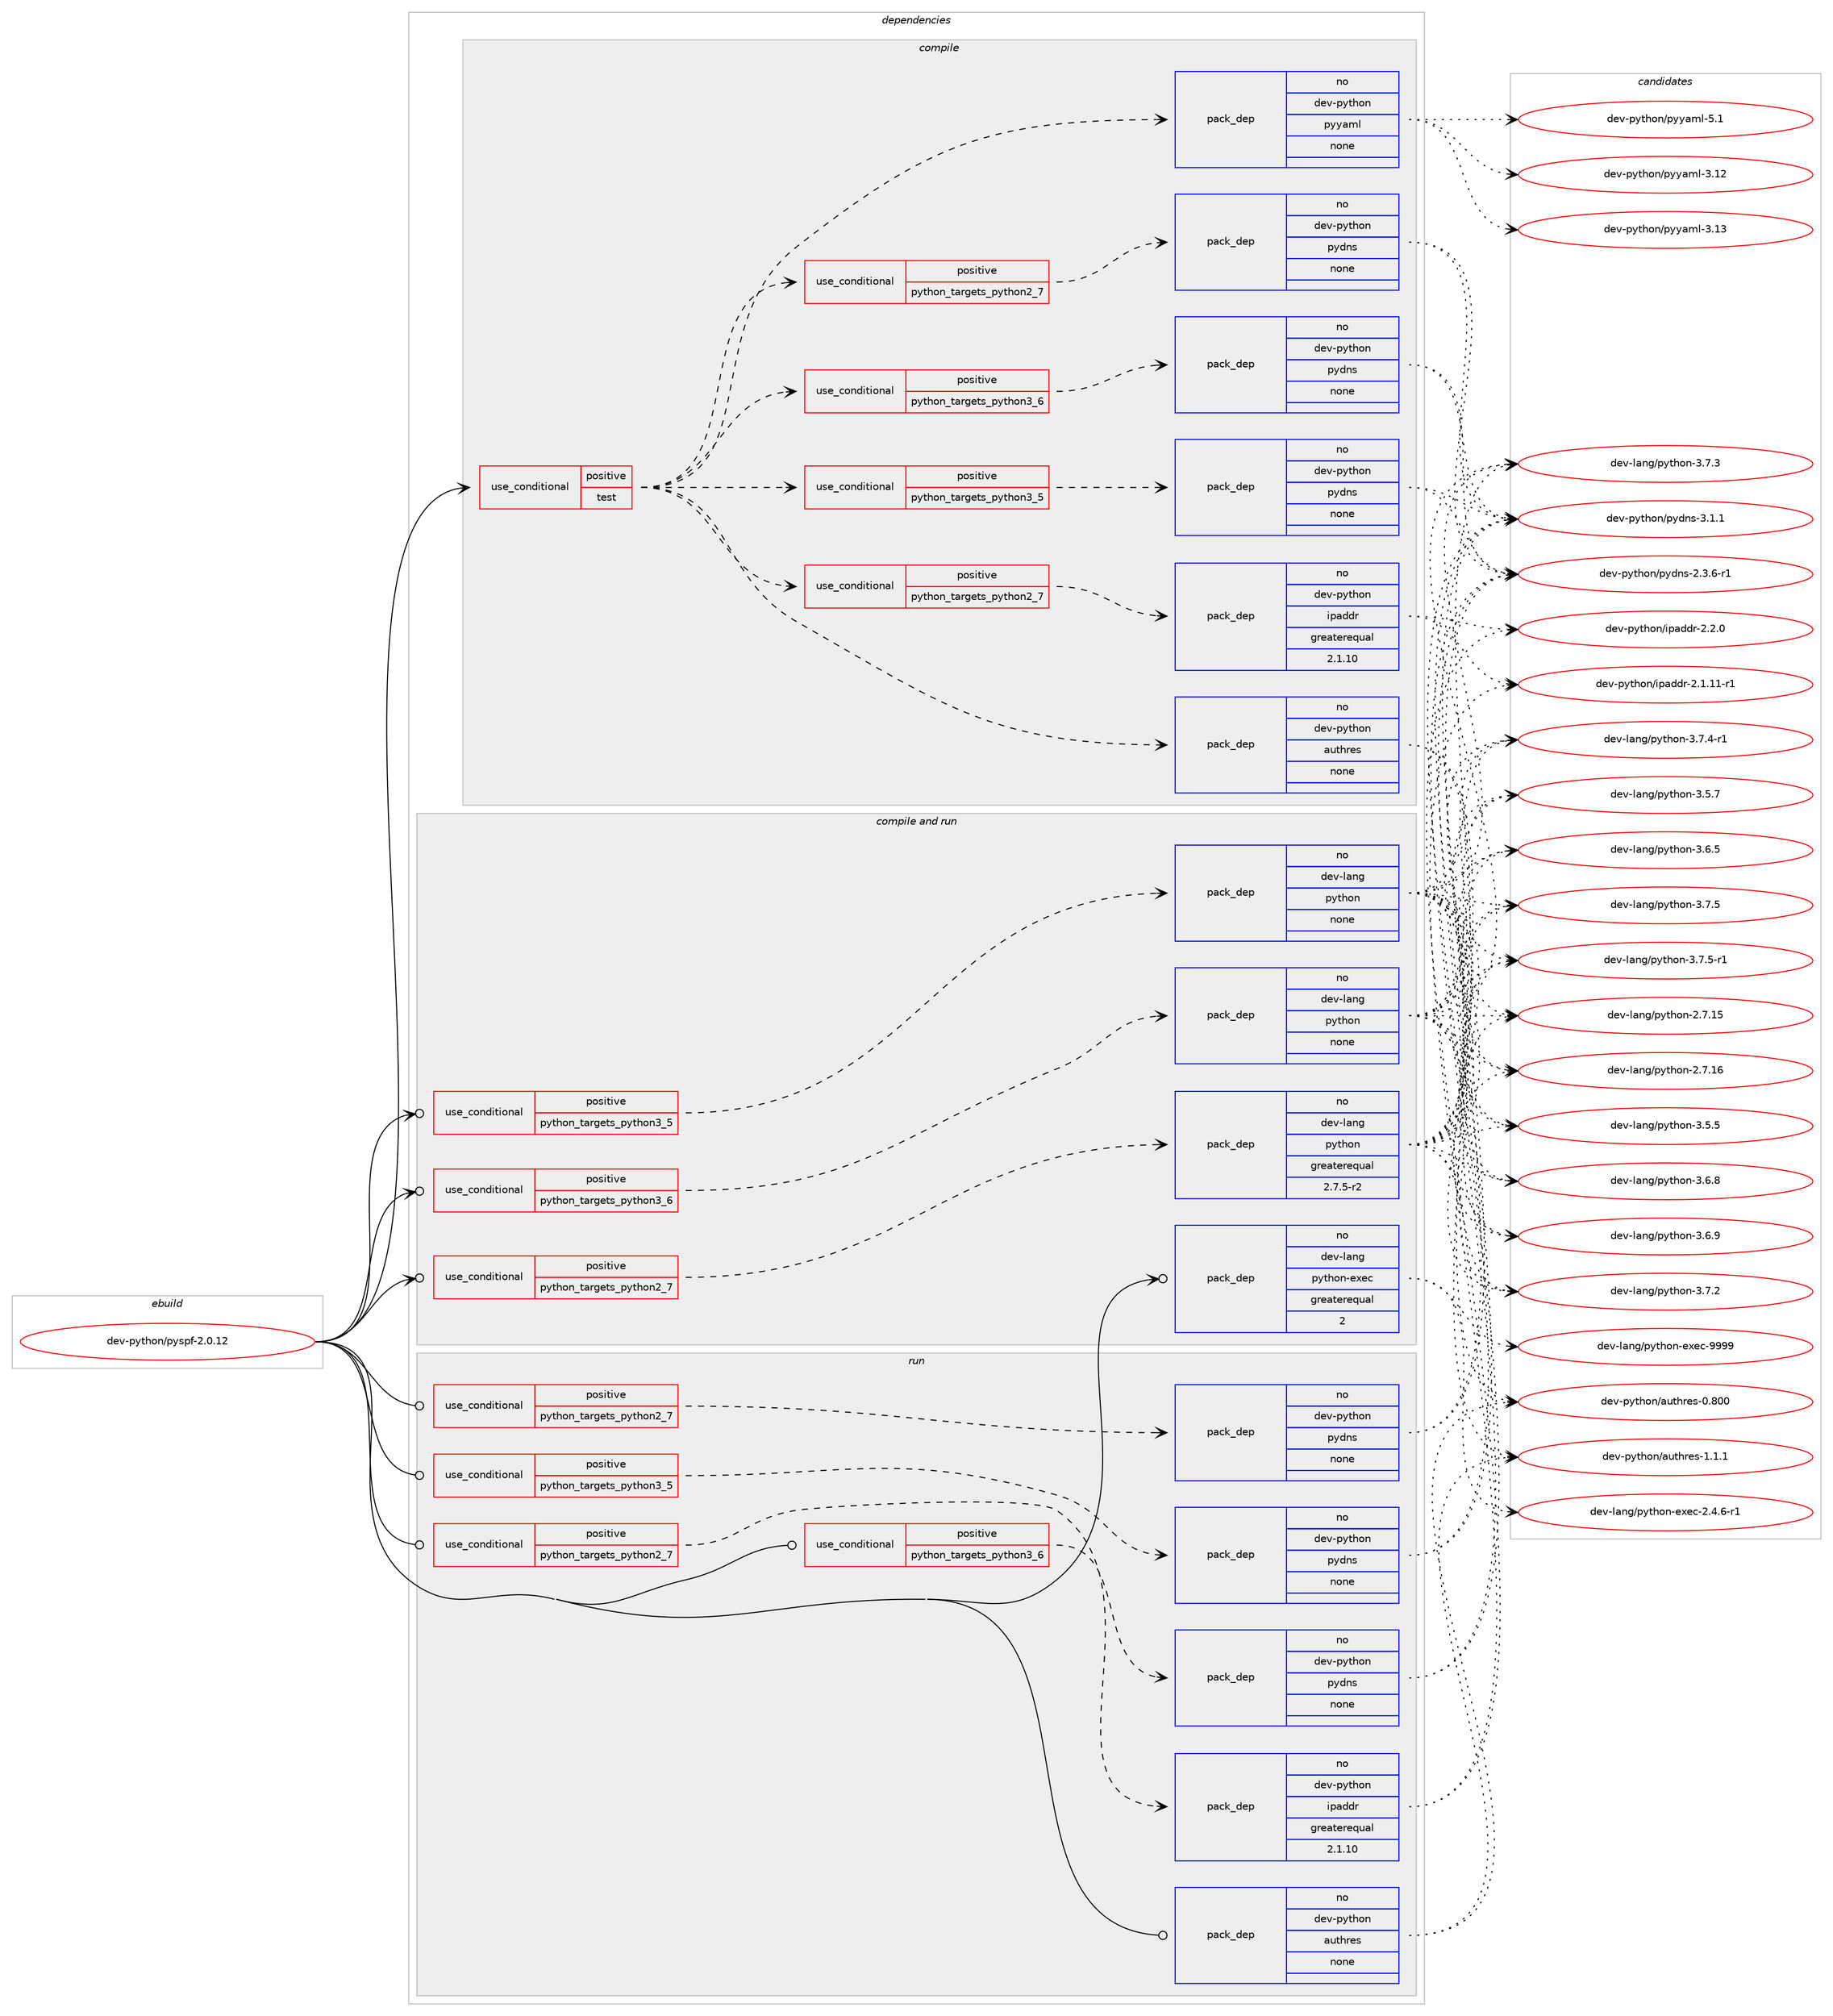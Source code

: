 digraph prolog {

# *************
# Graph options
# *************

newrank=true;
concentrate=true;
compound=true;
graph [rankdir=LR,fontname=Helvetica,fontsize=10,ranksep=1.5];#, ranksep=2.5, nodesep=0.2];
edge  [arrowhead=vee];
node  [fontname=Helvetica,fontsize=10];

# **********
# The ebuild
# **********

subgraph cluster_leftcol {
color=gray;
rank=same;
label=<<i>ebuild</i>>;
id [label="dev-python/pyspf-2.0.12", color=red, width=4, href="../dev-python/pyspf-2.0.12.svg"];
}

# ****************
# The dependencies
# ****************

subgraph cluster_midcol {
color=gray;
label=<<i>dependencies</i>>;
subgraph cluster_compile {
fillcolor="#eeeeee";
style=filled;
label=<<i>compile</i>>;
subgraph cond146851 {
dependency628881 [label=<<TABLE BORDER="0" CELLBORDER="1" CELLSPACING="0" CELLPADDING="4"><TR><TD ROWSPAN="3" CELLPADDING="10">use_conditional</TD></TR><TR><TD>positive</TD></TR><TR><TD>test</TD></TR></TABLE>>, shape=none, color=red];
subgraph pack470165 {
dependency628882 [label=<<TABLE BORDER="0" CELLBORDER="1" CELLSPACING="0" CELLPADDING="4" WIDTH="220"><TR><TD ROWSPAN="6" CELLPADDING="30">pack_dep</TD></TR><TR><TD WIDTH="110">no</TD></TR><TR><TD>dev-python</TD></TR><TR><TD>authres</TD></TR><TR><TD>none</TD></TR><TR><TD></TD></TR></TABLE>>, shape=none, color=blue];
}
dependency628881:e -> dependency628882:w [weight=20,style="dashed",arrowhead="vee"];
subgraph cond146852 {
dependency628883 [label=<<TABLE BORDER="0" CELLBORDER="1" CELLSPACING="0" CELLPADDING="4"><TR><TD ROWSPAN="3" CELLPADDING="10">use_conditional</TD></TR><TR><TD>positive</TD></TR><TR><TD>python_targets_python2_7</TD></TR></TABLE>>, shape=none, color=red];
subgraph pack470166 {
dependency628884 [label=<<TABLE BORDER="0" CELLBORDER="1" CELLSPACING="0" CELLPADDING="4" WIDTH="220"><TR><TD ROWSPAN="6" CELLPADDING="30">pack_dep</TD></TR><TR><TD WIDTH="110">no</TD></TR><TR><TD>dev-python</TD></TR><TR><TD>ipaddr</TD></TR><TR><TD>greaterequal</TD></TR><TR><TD>2.1.10</TD></TR></TABLE>>, shape=none, color=blue];
}
dependency628883:e -> dependency628884:w [weight=20,style="dashed",arrowhead="vee"];
}
dependency628881:e -> dependency628883:w [weight=20,style="dashed",arrowhead="vee"];
subgraph cond146853 {
dependency628885 [label=<<TABLE BORDER="0" CELLBORDER="1" CELLSPACING="0" CELLPADDING="4"><TR><TD ROWSPAN="3" CELLPADDING="10">use_conditional</TD></TR><TR><TD>positive</TD></TR><TR><TD>python_targets_python2_7</TD></TR></TABLE>>, shape=none, color=red];
subgraph pack470167 {
dependency628886 [label=<<TABLE BORDER="0" CELLBORDER="1" CELLSPACING="0" CELLPADDING="4" WIDTH="220"><TR><TD ROWSPAN="6" CELLPADDING="30">pack_dep</TD></TR><TR><TD WIDTH="110">no</TD></TR><TR><TD>dev-python</TD></TR><TR><TD>pydns</TD></TR><TR><TD>none</TD></TR><TR><TD></TD></TR></TABLE>>, shape=none, color=blue];
}
dependency628885:e -> dependency628886:w [weight=20,style="dashed",arrowhead="vee"];
}
dependency628881:e -> dependency628885:w [weight=20,style="dashed",arrowhead="vee"];
subgraph cond146854 {
dependency628887 [label=<<TABLE BORDER="0" CELLBORDER="1" CELLSPACING="0" CELLPADDING="4"><TR><TD ROWSPAN="3" CELLPADDING="10">use_conditional</TD></TR><TR><TD>positive</TD></TR><TR><TD>python_targets_python3_5</TD></TR></TABLE>>, shape=none, color=red];
subgraph pack470168 {
dependency628888 [label=<<TABLE BORDER="0" CELLBORDER="1" CELLSPACING="0" CELLPADDING="4" WIDTH="220"><TR><TD ROWSPAN="6" CELLPADDING="30">pack_dep</TD></TR><TR><TD WIDTH="110">no</TD></TR><TR><TD>dev-python</TD></TR><TR><TD>pydns</TD></TR><TR><TD>none</TD></TR><TR><TD></TD></TR></TABLE>>, shape=none, color=blue];
}
dependency628887:e -> dependency628888:w [weight=20,style="dashed",arrowhead="vee"];
}
dependency628881:e -> dependency628887:w [weight=20,style="dashed",arrowhead="vee"];
subgraph cond146855 {
dependency628889 [label=<<TABLE BORDER="0" CELLBORDER="1" CELLSPACING="0" CELLPADDING="4"><TR><TD ROWSPAN="3" CELLPADDING="10">use_conditional</TD></TR><TR><TD>positive</TD></TR><TR><TD>python_targets_python3_6</TD></TR></TABLE>>, shape=none, color=red];
subgraph pack470169 {
dependency628890 [label=<<TABLE BORDER="0" CELLBORDER="1" CELLSPACING="0" CELLPADDING="4" WIDTH="220"><TR><TD ROWSPAN="6" CELLPADDING="30">pack_dep</TD></TR><TR><TD WIDTH="110">no</TD></TR><TR><TD>dev-python</TD></TR><TR><TD>pydns</TD></TR><TR><TD>none</TD></TR><TR><TD></TD></TR></TABLE>>, shape=none, color=blue];
}
dependency628889:e -> dependency628890:w [weight=20,style="dashed",arrowhead="vee"];
}
dependency628881:e -> dependency628889:w [weight=20,style="dashed",arrowhead="vee"];
subgraph pack470170 {
dependency628891 [label=<<TABLE BORDER="0" CELLBORDER="1" CELLSPACING="0" CELLPADDING="4" WIDTH="220"><TR><TD ROWSPAN="6" CELLPADDING="30">pack_dep</TD></TR><TR><TD WIDTH="110">no</TD></TR><TR><TD>dev-python</TD></TR><TR><TD>pyyaml</TD></TR><TR><TD>none</TD></TR><TR><TD></TD></TR></TABLE>>, shape=none, color=blue];
}
dependency628881:e -> dependency628891:w [weight=20,style="dashed",arrowhead="vee"];
}
id:e -> dependency628881:w [weight=20,style="solid",arrowhead="vee"];
}
subgraph cluster_compileandrun {
fillcolor="#eeeeee";
style=filled;
label=<<i>compile and run</i>>;
subgraph cond146856 {
dependency628892 [label=<<TABLE BORDER="0" CELLBORDER="1" CELLSPACING="0" CELLPADDING="4"><TR><TD ROWSPAN="3" CELLPADDING="10">use_conditional</TD></TR><TR><TD>positive</TD></TR><TR><TD>python_targets_python2_7</TD></TR></TABLE>>, shape=none, color=red];
subgraph pack470171 {
dependency628893 [label=<<TABLE BORDER="0" CELLBORDER="1" CELLSPACING="0" CELLPADDING="4" WIDTH="220"><TR><TD ROWSPAN="6" CELLPADDING="30">pack_dep</TD></TR><TR><TD WIDTH="110">no</TD></TR><TR><TD>dev-lang</TD></TR><TR><TD>python</TD></TR><TR><TD>greaterequal</TD></TR><TR><TD>2.7.5-r2</TD></TR></TABLE>>, shape=none, color=blue];
}
dependency628892:e -> dependency628893:w [weight=20,style="dashed",arrowhead="vee"];
}
id:e -> dependency628892:w [weight=20,style="solid",arrowhead="odotvee"];
subgraph cond146857 {
dependency628894 [label=<<TABLE BORDER="0" CELLBORDER="1" CELLSPACING="0" CELLPADDING="4"><TR><TD ROWSPAN="3" CELLPADDING="10">use_conditional</TD></TR><TR><TD>positive</TD></TR><TR><TD>python_targets_python3_5</TD></TR></TABLE>>, shape=none, color=red];
subgraph pack470172 {
dependency628895 [label=<<TABLE BORDER="0" CELLBORDER="1" CELLSPACING="0" CELLPADDING="4" WIDTH="220"><TR><TD ROWSPAN="6" CELLPADDING="30">pack_dep</TD></TR><TR><TD WIDTH="110">no</TD></TR><TR><TD>dev-lang</TD></TR><TR><TD>python</TD></TR><TR><TD>none</TD></TR><TR><TD></TD></TR></TABLE>>, shape=none, color=blue];
}
dependency628894:e -> dependency628895:w [weight=20,style="dashed",arrowhead="vee"];
}
id:e -> dependency628894:w [weight=20,style="solid",arrowhead="odotvee"];
subgraph cond146858 {
dependency628896 [label=<<TABLE BORDER="0" CELLBORDER="1" CELLSPACING="0" CELLPADDING="4"><TR><TD ROWSPAN="3" CELLPADDING="10">use_conditional</TD></TR><TR><TD>positive</TD></TR><TR><TD>python_targets_python3_6</TD></TR></TABLE>>, shape=none, color=red];
subgraph pack470173 {
dependency628897 [label=<<TABLE BORDER="0" CELLBORDER="1" CELLSPACING="0" CELLPADDING="4" WIDTH="220"><TR><TD ROWSPAN="6" CELLPADDING="30">pack_dep</TD></TR><TR><TD WIDTH="110">no</TD></TR><TR><TD>dev-lang</TD></TR><TR><TD>python</TD></TR><TR><TD>none</TD></TR><TR><TD></TD></TR></TABLE>>, shape=none, color=blue];
}
dependency628896:e -> dependency628897:w [weight=20,style="dashed",arrowhead="vee"];
}
id:e -> dependency628896:w [weight=20,style="solid",arrowhead="odotvee"];
subgraph pack470174 {
dependency628898 [label=<<TABLE BORDER="0" CELLBORDER="1" CELLSPACING="0" CELLPADDING="4" WIDTH="220"><TR><TD ROWSPAN="6" CELLPADDING="30">pack_dep</TD></TR><TR><TD WIDTH="110">no</TD></TR><TR><TD>dev-lang</TD></TR><TR><TD>python-exec</TD></TR><TR><TD>greaterequal</TD></TR><TR><TD>2</TD></TR></TABLE>>, shape=none, color=blue];
}
id:e -> dependency628898:w [weight=20,style="solid",arrowhead="odotvee"];
}
subgraph cluster_run {
fillcolor="#eeeeee";
style=filled;
label=<<i>run</i>>;
subgraph cond146859 {
dependency628899 [label=<<TABLE BORDER="0" CELLBORDER="1" CELLSPACING="0" CELLPADDING="4"><TR><TD ROWSPAN="3" CELLPADDING="10">use_conditional</TD></TR><TR><TD>positive</TD></TR><TR><TD>python_targets_python2_7</TD></TR></TABLE>>, shape=none, color=red];
subgraph pack470175 {
dependency628900 [label=<<TABLE BORDER="0" CELLBORDER="1" CELLSPACING="0" CELLPADDING="4" WIDTH="220"><TR><TD ROWSPAN="6" CELLPADDING="30">pack_dep</TD></TR><TR><TD WIDTH="110">no</TD></TR><TR><TD>dev-python</TD></TR><TR><TD>ipaddr</TD></TR><TR><TD>greaterequal</TD></TR><TR><TD>2.1.10</TD></TR></TABLE>>, shape=none, color=blue];
}
dependency628899:e -> dependency628900:w [weight=20,style="dashed",arrowhead="vee"];
}
id:e -> dependency628899:w [weight=20,style="solid",arrowhead="odot"];
subgraph cond146860 {
dependency628901 [label=<<TABLE BORDER="0" CELLBORDER="1" CELLSPACING="0" CELLPADDING="4"><TR><TD ROWSPAN="3" CELLPADDING="10">use_conditional</TD></TR><TR><TD>positive</TD></TR><TR><TD>python_targets_python2_7</TD></TR></TABLE>>, shape=none, color=red];
subgraph pack470176 {
dependency628902 [label=<<TABLE BORDER="0" CELLBORDER="1" CELLSPACING="0" CELLPADDING="4" WIDTH="220"><TR><TD ROWSPAN="6" CELLPADDING="30">pack_dep</TD></TR><TR><TD WIDTH="110">no</TD></TR><TR><TD>dev-python</TD></TR><TR><TD>pydns</TD></TR><TR><TD>none</TD></TR><TR><TD></TD></TR></TABLE>>, shape=none, color=blue];
}
dependency628901:e -> dependency628902:w [weight=20,style="dashed",arrowhead="vee"];
}
id:e -> dependency628901:w [weight=20,style="solid",arrowhead="odot"];
subgraph cond146861 {
dependency628903 [label=<<TABLE BORDER="0" CELLBORDER="1" CELLSPACING="0" CELLPADDING="4"><TR><TD ROWSPAN="3" CELLPADDING="10">use_conditional</TD></TR><TR><TD>positive</TD></TR><TR><TD>python_targets_python3_5</TD></TR></TABLE>>, shape=none, color=red];
subgraph pack470177 {
dependency628904 [label=<<TABLE BORDER="0" CELLBORDER="1" CELLSPACING="0" CELLPADDING="4" WIDTH="220"><TR><TD ROWSPAN="6" CELLPADDING="30">pack_dep</TD></TR><TR><TD WIDTH="110">no</TD></TR><TR><TD>dev-python</TD></TR><TR><TD>pydns</TD></TR><TR><TD>none</TD></TR><TR><TD></TD></TR></TABLE>>, shape=none, color=blue];
}
dependency628903:e -> dependency628904:w [weight=20,style="dashed",arrowhead="vee"];
}
id:e -> dependency628903:w [weight=20,style="solid",arrowhead="odot"];
subgraph cond146862 {
dependency628905 [label=<<TABLE BORDER="0" CELLBORDER="1" CELLSPACING="0" CELLPADDING="4"><TR><TD ROWSPAN="3" CELLPADDING="10">use_conditional</TD></TR><TR><TD>positive</TD></TR><TR><TD>python_targets_python3_6</TD></TR></TABLE>>, shape=none, color=red];
subgraph pack470178 {
dependency628906 [label=<<TABLE BORDER="0" CELLBORDER="1" CELLSPACING="0" CELLPADDING="4" WIDTH="220"><TR><TD ROWSPAN="6" CELLPADDING="30">pack_dep</TD></TR><TR><TD WIDTH="110">no</TD></TR><TR><TD>dev-python</TD></TR><TR><TD>pydns</TD></TR><TR><TD>none</TD></TR><TR><TD></TD></TR></TABLE>>, shape=none, color=blue];
}
dependency628905:e -> dependency628906:w [weight=20,style="dashed",arrowhead="vee"];
}
id:e -> dependency628905:w [weight=20,style="solid",arrowhead="odot"];
subgraph pack470179 {
dependency628907 [label=<<TABLE BORDER="0" CELLBORDER="1" CELLSPACING="0" CELLPADDING="4" WIDTH="220"><TR><TD ROWSPAN="6" CELLPADDING="30">pack_dep</TD></TR><TR><TD WIDTH="110">no</TD></TR><TR><TD>dev-python</TD></TR><TR><TD>authres</TD></TR><TR><TD>none</TD></TR><TR><TD></TD></TR></TABLE>>, shape=none, color=blue];
}
id:e -> dependency628907:w [weight=20,style="solid",arrowhead="odot"];
}
}

# **************
# The candidates
# **************

subgraph cluster_choices {
rank=same;
color=gray;
label=<<i>candidates</i>>;

subgraph choice470165 {
color=black;
nodesep=1;
choice100101118451121211161041111104797117116104114101115454846564848 [label="dev-python/authres-0.800", color=red, width=4,href="../dev-python/authres-0.800.svg"];
choice100101118451121211161041111104797117116104114101115454946494649 [label="dev-python/authres-1.1.1", color=red, width=4,href="../dev-python/authres-1.1.1.svg"];
dependency628882:e -> choice100101118451121211161041111104797117116104114101115454846564848:w [style=dotted,weight="100"];
dependency628882:e -> choice100101118451121211161041111104797117116104114101115454946494649:w [style=dotted,weight="100"];
}
subgraph choice470166 {
color=black;
nodesep=1;
choice100101118451121211161041111104710511297100100114455046494649494511449 [label="dev-python/ipaddr-2.1.11-r1", color=red, width=4,href="../dev-python/ipaddr-2.1.11-r1.svg"];
choice100101118451121211161041111104710511297100100114455046504648 [label="dev-python/ipaddr-2.2.0", color=red, width=4,href="../dev-python/ipaddr-2.2.0.svg"];
dependency628884:e -> choice100101118451121211161041111104710511297100100114455046494649494511449:w [style=dotted,weight="100"];
dependency628884:e -> choice100101118451121211161041111104710511297100100114455046504648:w [style=dotted,weight="100"];
}
subgraph choice470167 {
color=black;
nodesep=1;
choice10010111845112121116104111110471121211001101154550465146544511449 [label="dev-python/pydns-2.3.6-r1", color=red, width=4,href="../dev-python/pydns-2.3.6-r1.svg"];
choice1001011184511212111610411111047112121100110115455146494649 [label="dev-python/pydns-3.1.1", color=red, width=4,href="../dev-python/pydns-3.1.1.svg"];
dependency628886:e -> choice10010111845112121116104111110471121211001101154550465146544511449:w [style=dotted,weight="100"];
dependency628886:e -> choice1001011184511212111610411111047112121100110115455146494649:w [style=dotted,weight="100"];
}
subgraph choice470168 {
color=black;
nodesep=1;
choice10010111845112121116104111110471121211001101154550465146544511449 [label="dev-python/pydns-2.3.6-r1", color=red, width=4,href="../dev-python/pydns-2.3.6-r1.svg"];
choice1001011184511212111610411111047112121100110115455146494649 [label="dev-python/pydns-3.1.1", color=red, width=4,href="../dev-python/pydns-3.1.1.svg"];
dependency628888:e -> choice10010111845112121116104111110471121211001101154550465146544511449:w [style=dotted,weight="100"];
dependency628888:e -> choice1001011184511212111610411111047112121100110115455146494649:w [style=dotted,weight="100"];
}
subgraph choice470169 {
color=black;
nodesep=1;
choice10010111845112121116104111110471121211001101154550465146544511449 [label="dev-python/pydns-2.3.6-r1", color=red, width=4,href="../dev-python/pydns-2.3.6-r1.svg"];
choice1001011184511212111610411111047112121100110115455146494649 [label="dev-python/pydns-3.1.1", color=red, width=4,href="../dev-python/pydns-3.1.1.svg"];
dependency628890:e -> choice10010111845112121116104111110471121211001101154550465146544511449:w [style=dotted,weight="100"];
dependency628890:e -> choice1001011184511212111610411111047112121100110115455146494649:w [style=dotted,weight="100"];
}
subgraph choice470170 {
color=black;
nodesep=1;
choice1001011184511212111610411111047112121121971091084551464950 [label="dev-python/pyyaml-3.12", color=red, width=4,href="../dev-python/pyyaml-3.12.svg"];
choice1001011184511212111610411111047112121121971091084551464951 [label="dev-python/pyyaml-3.13", color=red, width=4,href="../dev-python/pyyaml-3.13.svg"];
choice10010111845112121116104111110471121211219710910845534649 [label="dev-python/pyyaml-5.1", color=red, width=4,href="../dev-python/pyyaml-5.1.svg"];
dependency628891:e -> choice1001011184511212111610411111047112121121971091084551464950:w [style=dotted,weight="100"];
dependency628891:e -> choice1001011184511212111610411111047112121121971091084551464951:w [style=dotted,weight="100"];
dependency628891:e -> choice10010111845112121116104111110471121211219710910845534649:w [style=dotted,weight="100"];
}
subgraph choice470171 {
color=black;
nodesep=1;
choice10010111845108971101034711212111610411111045504655464953 [label="dev-lang/python-2.7.15", color=red, width=4,href="../dev-lang/python-2.7.15.svg"];
choice10010111845108971101034711212111610411111045504655464954 [label="dev-lang/python-2.7.16", color=red, width=4,href="../dev-lang/python-2.7.16.svg"];
choice100101118451089711010347112121116104111110455146534653 [label="dev-lang/python-3.5.5", color=red, width=4,href="../dev-lang/python-3.5.5.svg"];
choice100101118451089711010347112121116104111110455146534655 [label="dev-lang/python-3.5.7", color=red, width=4,href="../dev-lang/python-3.5.7.svg"];
choice100101118451089711010347112121116104111110455146544653 [label="dev-lang/python-3.6.5", color=red, width=4,href="../dev-lang/python-3.6.5.svg"];
choice100101118451089711010347112121116104111110455146544656 [label="dev-lang/python-3.6.8", color=red, width=4,href="../dev-lang/python-3.6.8.svg"];
choice100101118451089711010347112121116104111110455146544657 [label="dev-lang/python-3.6.9", color=red, width=4,href="../dev-lang/python-3.6.9.svg"];
choice100101118451089711010347112121116104111110455146554650 [label="dev-lang/python-3.7.2", color=red, width=4,href="../dev-lang/python-3.7.2.svg"];
choice100101118451089711010347112121116104111110455146554651 [label="dev-lang/python-3.7.3", color=red, width=4,href="../dev-lang/python-3.7.3.svg"];
choice1001011184510897110103471121211161041111104551465546524511449 [label="dev-lang/python-3.7.4-r1", color=red, width=4,href="../dev-lang/python-3.7.4-r1.svg"];
choice100101118451089711010347112121116104111110455146554653 [label="dev-lang/python-3.7.5", color=red, width=4,href="../dev-lang/python-3.7.5.svg"];
choice1001011184510897110103471121211161041111104551465546534511449 [label="dev-lang/python-3.7.5-r1", color=red, width=4,href="../dev-lang/python-3.7.5-r1.svg"];
dependency628893:e -> choice10010111845108971101034711212111610411111045504655464953:w [style=dotted,weight="100"];
dependency628893:e -> choice10010111845108971101034711212111610411111045504655464954:w [style=dotted,weight="100"];
dependency628893:e -> choice100101118451089711010347112121116104111110455146534653:w [style=dotted,weight="100"];
dependency628893:e -> choice100101118451089711010347112121116104111110455146534655:w [style=dotted,weight="100"];
dependency628893:e -> choice100101118451089711010347112121116104111110455146544653:w [style=dotted,weight="100"];
dependency628893:e -> choice100101118451089711010347112121116104111110455146544656:w [style=dotted,weight="100"];
dependency628893:e -> choice100101118451089711010347112121116104111110455146544657:w [style=dotted,weight="100"];
dependency628893:e -> choice100101118451089711010347112121116104111110455146554650:w [style=dotted,weight="100"];
dependency628893:e -> choice100101118451089711010347112121116104111110455146554651:w [style=dotted,weight="100"];
dependency628893:e -> choice1001011184510897110103471121211161041111104551465546524511449:w [style=dotted,weight="100"];
dependency628893:e -> choice100101118451089711010347112121116104111110455146554653:w [style=dotted,weight="100"];
dependency628893:e -> choice1001011184510897110103471121211161041111104551465546534511449:w [style=dotted,weight="100"];
}
subgraph choice470172 {
color=black;
nodesep=1;
choice10010111845108971101034711212111610411111045504655464953 [label="dev-lang/python-2.7.15", color=red, width=4,href="../dev-lang/python-2.7.15.svg"];
choice10010111845108971101034711212111610411111045504655464954 [label="dev-lang/python-2.7.16", color=red, width=4,href="../dev-lang/python-2.7.16.svg"];
choice100101118451089711010347112121116104111110455146534653 [label="dev-lang/python-3.5.5", color=red, width=4,href="../dev-lang/python-3.5.5.svg"];
choice100101118451089711010347112121116104111110455146534655 [label="dev-lang/python-3.5.7", color=red, width=4,href="../dev-lang/python-3.5.7.svg"];
choice100101118451089711010347112121116104111110455146544653 [label="dev-lang/python-3.6.5", color=red, width=4,href="../dev-lang/python-3.6.5.svg"];
choice100101118451089711010347112121116104111110455146544656 [label="dev-lang/python-3.6.8", color=red, width=4,href="../dev-lang/python-3.6.8.svg"];
choice100101118451089711010347112121116104111110455146544657 [label="dev-lang/python-3.6.9", color=red, width=4,href="../dev-lang/python-3.6.9.svg"];
choice100101118451089711010347112121116104111110455146554650 [label="dev-lang/python-3.7.2", color=red, width=4,href="../dev-lang/python-3.7.2.svg"];
choice100101118451089711010347112121116104111110455146554651 [label="dev-lang/python-3.7.3", color=red, width=4,href="../dev-lang/python-3.7.3.svg"];
choice1001011184510897110103471121211161041111104551465546524511449 [label="dev-lang/python-3.7.4-r1", color=red, width=4,href="../dev-lang/python-3.7.4-r1.svg"];
choice100101118451089711010347112121116104111110455146554653 [label="dev-lang/python-3.7.5", color=red, width=4,href="../dev-lang/python-3.7.5.svg"];
choice1001011184510897110103471121211161041111104551465546534511449 [label="dev-lang/python-3.7.5-r1", color=red, width=4,href="../dev-lang/python-3.7.5-r1.svg"];
dependency628895:e -> choice10010111845108971101034711212111610411111045504655464953:w [style=dotted,weight="100"];
dependency628895:e -> choice10010111845108971101034711212111610411111045504655464954:w [style=dotted,weight="100"];
dependency628895:e -> choice100101118451089711010347112121116104111110455146534653:w [style=dotted,weight="100"];
dependency628895:e -> choice100101118451089711010347112121116104111110455146534655:w [style=dotted,weight="100"];
dependency628895:e -> choice100101118451089711010347112121116104111110455146544653:w [style=dotted,weight="100"];
dependency628895:e -> choice100101118451089711010347112121116104111110455146544656:w [style=dotted,weight="100"];
dependency628895:e -> choice100101118451089711010347112121116104111110455146544657:w [style=dotted,weight="100"];
dependency628895:e -> choice100101118451089711010347112121116104111110455146554650:w [style=dotted,weight="100"];
dependency628895:e -> choice100101118451089711010347112121116104111110455146554651:w [style=dotted,weight="100"];
dependency628895:e -> choice1001011184510897110103471121211161041111104551465546524511449:w [style=dotted,weight="100"];
dependency628895:e -> choice100101118451089711010347112121116104111110455146554653:w [style=dotted,weight="100"];
dependency628895:e -> choice1001011184510897110103471121211161041111104551465546534511449:w [style=dotted,weight="100"];
}
subgraph choice470173 {
color=black;
nodesep=1;
choice10010111845108971101034711212111610411111045504655464953 [label="dev-lang/python-2.7.15", color=red, width=4,href="../dev-lang/python-2.7.15.svg"];
choice10010111845108971101034711212111610411111045504655464954 [label="dev-lang/python-2.7.16", color=red, width=4,href="../dev-lang/python-2.7.16.svg"];
choice100101118451089711010347112121116104111110455146534653 [label="dev-lang/python-3.5.5", color=red, width=4,href="../dev-lang/python-3.5.5.svg"];
choice100101118451089711010347112121116104111110455146534655 [label="dev-lang/python-3.5.7", color=red, width=4,href="../dev-lang/python-3.5.7.svg"];
choice100101118451089711010347112121116104111110455146544653 [label="dev-lang/python-3.6.5", color=red, width=4,href="../dev-lang/python-3.6.5.svg"];
choice100101118451089711010347112121116104111110455146544656 [label="dev-lang/python-3.6.8", color=red, width=4,href="../dev-lang/python-3.6.8.svg"];
choice100101118451089711010347112121116104111110455146544657 [label="dev-lang/python-3.6.9", color=red, width=4,href="../dev-lang/python-3.6.9.svg"];
choice100101118451089711010347112121116104111110455146554650 [label="dev-lang/python-3.7.2", color=red, width=4,href="../dev-lang/python-3.7.2.svg"];
choice100101118451089711010347112121116104111110455146554651 [label="dev-lang/python-3.7.3", color=red, width=4,href="../dev-lang/python-3.7.3.svg"];
choice1001011184510897110103471121211161041111104551465546524511449 [label="dev-lang/python-3.7.4-r1", color=red, width=4,href="../dev-lang/python-3.7.4-r1.svg"];
choice100101118451089711010347112121116104111110455146554653 [label="dev-lang/python-3.7.5", color=red, width=4,href="../dev-lang/python-3.7.5.svg"];
choice1001011184510897110103471121211161041111104551465546534511449 [label="dev-lang/python-3.7.5-r1", color=red, width=4,href="../dev-lang/python-3.7.5-r1.svg"];
dependency628897:e -> choice10010111845108971101034711212111610411111045504655464953:w [style=dotted,weight="100"];
dependency628897:e -> choice10010111845108971101034711212111610411111045504655464954:w [style=dotted,weight="100"];
dependency628897:e -> choice100101118451089711010347112121116104111110455146534653:w [style=dotted,weight="100"];
dependency628897:e -> choice100101118451089711010347112121116104111110455146534655:w [style=dotted,weight="100"];
dependency628897:e -> choice100101118451089711010347112121116104111110455146544653:w [style=dotted,weight="100"];
dependency628897:e -> choice100101118451089711010347112121116104111110455146544656:w [style=dotted,weight="100"];
dependency628897:e -> choice100101118451089711010347112121116104111110455146544657:w [style=dotted,weight="100"];
dependency628897:e -> choice100101118451089711010347112121116104111110455146554650:w [style=dotted,weight="100"];
dependency628897:e -> choice100101118451089711010347112121116104111110455146554651:w [style=dotted,weight="100"];
dependency628897:e -> choice1001011184510897110103471121211161041111104551465546524511449:w [style=dotted,weight="100"];
dependency628897:e -> choice100101118451089711010347112121116104111110455146554653:w [style=dotted,weight="100"];
dependency628897:e -> choice1001011184510897110103471121211161041111104551465546534511449:w [style=dotted,weight="100"];
}
subgraph choice470174 {
color=black;
nodesep=1;
choice10010111845108971101034711212111610411111045101120101994550465246544511449 [label="dev-lang/python-exec-2.4.6-r1", color=red, width=4,href="../dev-lang/python-exec-2.4.6-r1.svg"];
choice10010111845108971101034711212111610411111045101120101994557575757 [label="dev-lang/python-exec-9999", color=red, width=4,href="../dev-lang/python-exec-9999.svg"];
dependency628898:e -> choice10010111845108971101034711212111610411111045101120101994550465246544511449:w [style=dotted,weight="100"];
dependency628898:e -> choice10010111845108971101034711212111610411111045101120101994557575757:w [style=dotted,weight="100"];
}
subgraph choice470175 {
color=black;
nodesep=1;
choice100101118451121211161041111104710511297100100114455046494649494511449 [label="dev-python/ipaddr-2.1.11-r1", color=red, width=4,href="../dev-python/ipaddr-2.1.11-r1.svg"];
choice100101118451121211161041111104710511297100100114455046504648 [label="dev-python/ipaddr-2.2.0", color=red, width=4,href="../dev-python/ipaddr-2.2.0.svg"];
dependency628900:e -> choice100101118451121211161041111104710511297100100114455046494649494511449:w [style=dotted,weight="100"];
dependency628900:e -> choice100101118451121211161041111104710511297100100114455046504648:w [style=dotted,weight="100"];
}
subgraph choice470176 {
color=black;
nodesep=1;
choice10010111845112121116104111110471121211001101154550465146544511449 [label="dev-python/pydns-2.3.6-r1", color=red, width=4,href="../dev-python/pydns-2.3.6-r1.svg"];
choice1001011184511212111610411111047112121100110115455146494649 [label="dev-python/pydns-3.1.1", color=red, width=4,href="../dev-python/pydns-3.1.1.svg"];
dependency628902:e -> choice10010111845112121116104111110471121211001101154550465146544511449:w [style=dotted,weight="100"];
dependency628902:e -> choice1001011184511212111610411111047112121100110115455146494649:w [style=dotted,weight="100"];
}
subgraph choice470177 {
color=black;
nodesep=1;
choice10010111845112121116104111110471121211001101154550465146544511449 [label="dev-python/pydns-2.3.6-r1", color=red, width=4,href="../dev-python/pydns-2.3.6-r1.svg"];
choice1001011184511212111610411111047112121100110115455146494649 [label="dev-python/pydns-3.1.1", color=red, width=4,href="../dev-python/pydns-3.1.1.svg"];
dependency628904:e -> choice10010111845112121116104111110471121211001101154550465146544511449:w [style=dotted,weight="100"];
dependency628904:e -> choice1001011184511212111610411111047112121100110115455146494649:w [style=dotted,weight="100"];
}
subgraph choice470178 {
color=black;
nodesep=1;
choice10010111845112121116104111110471121211001101154550465146544511449 [label="dev-python/pydns-2.3.6-r1", color=red, width=4,href="../dev-python/pydns-2.3.6-r1.svg"];
choice1001011184511212111610411111047112121100110115455146494649 [label="dev-python/pydns-3.1.1", color=red, width=4,href="../dev-python/pydns-3.1.1.svg"];
dependency628906:e -> choice10010111845112121116104111110471121211001101154550465146544511449:w [style=dotted,weight="100"];
dependency628906:e -> choice1001011184511212111610411111047112121100110115455146494649:w [style=dotted,weight="100"];
}
subgraph choice470179 {
color=black;
nodesep=1;
choice100101118451121211161041111104797117116104114101115454846564848 [label="dev-python/authres-0.800", color=red, width=4,href="../dev-python/authres-0.800.svg"];
choice100101118451121211161041111104797117116104114101115454946494649 [label="dev-python/authres-1.1.1", color=red, width=4,href="../dev-python/authres-1.1.1.svg"];
dependency628907:e -> choice100101118451121211161041111104797117116104114101115454846564848:w [style=dotted,weight="100"];
dependency628907:e -> choice100101118451121211161041111104797117116104114101115454946494649:w [style=dotted,weight="100"];
}
}

}
